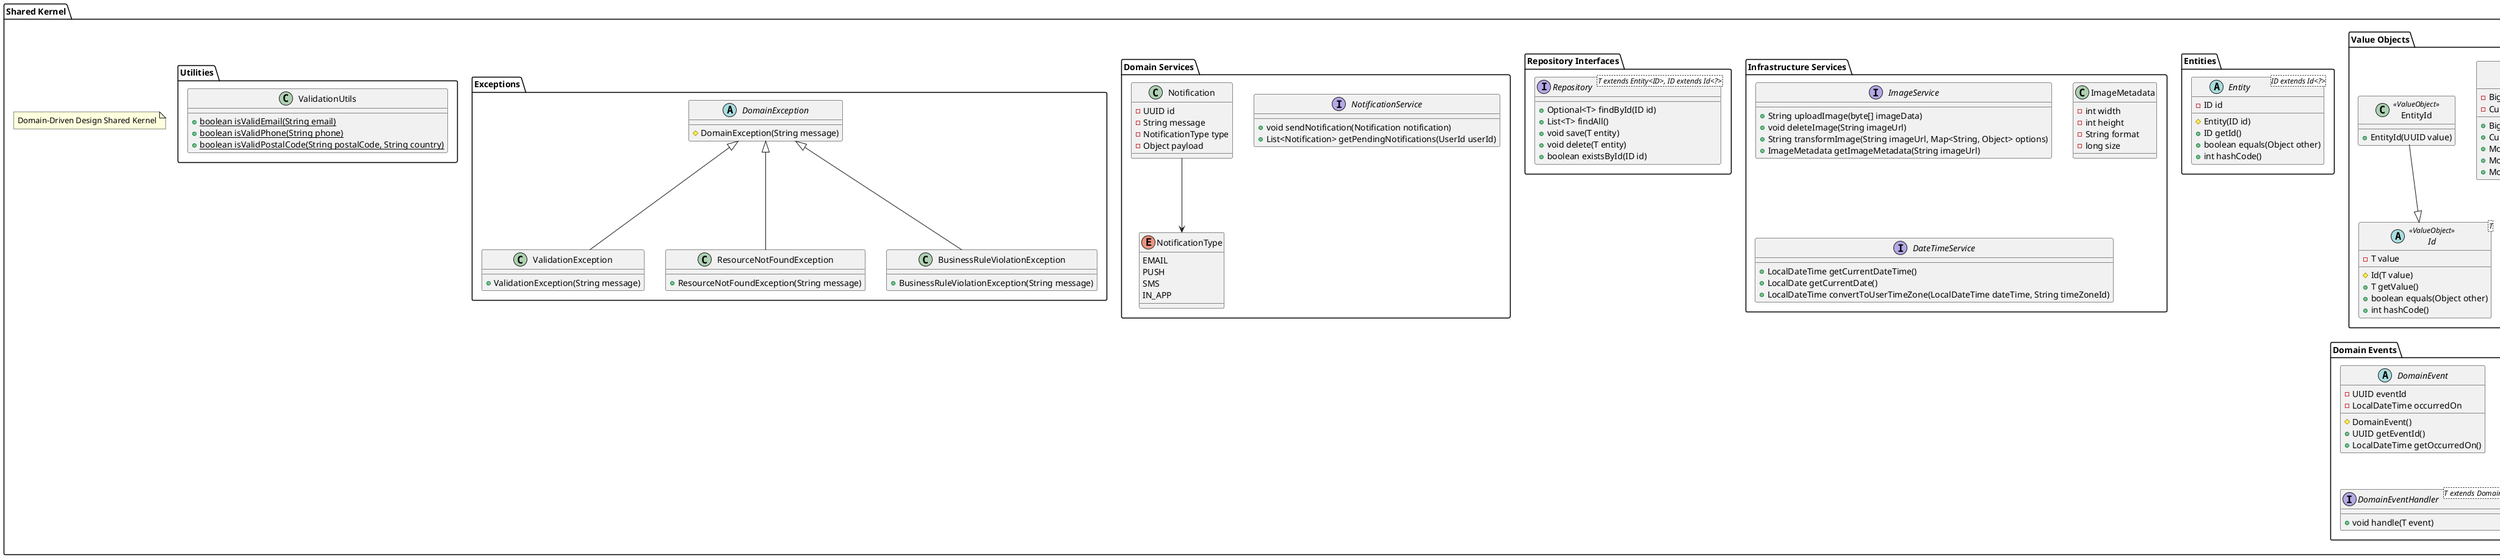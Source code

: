 @startuml Shared Kernel

package "Shared Kernel" {
  note "Domain-Driven Design Shared Kernel" as N1

  ' ==== VALUE OBJECTS ====
  package "Value Objects" {
    class Money <<ValueObject>> {
      - BigDecimal amount
      - Currency currency
      + BigDecimal getAmount()
      + Currency getCurrency()
      + Money add(Money other)
      + Money subtract(Money other)
      + Money multiply(double multiplier)
    }

    class Currency <<ValueObject>> {
      - String code
      + String getCode()
      + {static} Currency fromCode(String code)
    }

    class Address <<ValueObject>> {
      - String street
      - String city
      - String state
      - String zipCode
      - String country
      + boolean equals(Object other)
      + String toString()
      + boolean isValid()
    }

    abstract class Id<T> <<ValueObject>> {
      - T value
      # Id(T value)
      + T getValue()
      + boolean equals(Object other)
      + int hashCode()
    }

    class EntityId <<ValueObject>> {
      + EntityId(UUID value)
    }

    class OrderId <<ValueObject>> {
      - UUID value
      + OrderId(UUID value)
    }

    class CustomerName <<ValueObject>> {
      - String value
      + String getValue()
    }
  }

  ' ==== ENTITIES ====
  package "Entities" {
    abstract class Entity<ID extends Id<?>> {
      - ID id
      # Entity(ID id)
      + ID getId()
      + boolean equals(Object other)
      + int hashCode()
    }
  }

  ' ==== INFRASTRUCTURE SERVICES ====
  package "Infrastructure Services" {
    interface ImageService {
      + String uploadImage(byte[] imageData)
      + void deleteImage(String imageUrl)
      + String transformImage(String imageUrl, Map<String, Object> options)
      + ImageMetadata getImageMetadata(String imageUrl)
    }

    class ImageMetadata {
      - int width
      - int height
      - String format
      - long size
    }

    interface DateTimeService {
      + LocalDateTime getCurrentDateTime()
      + LocalDate getCurrentDate()
      + LocalDateTime convertToUserTimeZone(LocalDateTime dateTime, String timeZoneId)
    }
  }

  ' ==== REPOSITORY INTERFACES ====
  package "Repository Interfaces" {
    interface Repository<T extends Entity<ID>, ID extends Id<?>> {
      + Optional<T> findById(ID id)
      + List<T> findAll()
      + void save(T entity)
      + void delete(T entity)
      + boolean existsById(ID id)
    }
  }

  ' ==== DOMAIN SERVICES ====
  package "Domain Services" {
    interface NotificationService {
      + void sendNotification(Notification notification)
      + List<Notification> getPendingNotifications(UserId userId)
    }

    class Notification {
      - UUID id
      - String message
      - NotificationType type
      - Object payload
    }

    enum NotificationType {
      EMAIL
      PUSH
      SMS
      IN_APP
    }
  }

  ' ==== EXCEPTIONS ====
  package "Exceptions" {
    abstract class DomainException {
      # DomainException(String message)
    }

    class ValidationException {
      + ValidationException(String message)
    }

    class ResourceNotFoundException {
      + ResourceNotFoundException(String message)
    }

    class BusinessRuleViolationException {
      + BusinessRuleViolationException(String message)
    }
  }

  ' ==== UTILITIES ====
  package "Utilities" {
    class ValidationUtils {
      + {static} boolean isValidEmail(String email)
      + {static} boolean isValidPhone(String phone)
      + {static} boolean isValidPostalCode(String postalCode, String country)
    }
  }

  ' ==== DOMAIN EVENTS ====
  package "Domain Events" {
    abstract class DomainEvent {
      - UUID eventId
      - LocalDateTime occurredOn
      # DomainEvent()
      + UUID getEventId()
      + LocalDateTime getOccurredOn()
    }

    interface DomainEventPublisher {
      + void publish(DomainEvent event)
      + void registerHandler(Class<? extends DomainEvent> eventType, DomainEventHandler handler)
    }

    interface DomainEventHandler<T extends DomainEvent> {
      + void handle(T event)
    }
  }

  ' ===== RELATIONSHIPS =====
  Money --> Currency
  EntityId --|> Id
  DomainException <|-- ValidationException
  DomainException <|-- ResourceNotFoundException
  DomainException <|-- BusinessRuleViolationException
  Notification --> NotificationType
}

@enduml